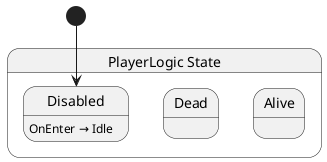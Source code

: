 @startuml PlayerLogic
state "PlayerLogic State" as Cs001_PlayerLogic_State {
  state "Alive" as Cs001_PlayerLogic_State_Alive
  state "Dead" as Cs001_PlayerLogic_State_Dead
  state "Disabled" as Cs001_PlayerLogic_State_Disabled
}
Cs001_PlayerLogic_State_Disabled : OnEnter → Idle

[*] --> Cs001_PlayerLogic_State_Disabled
@enduml